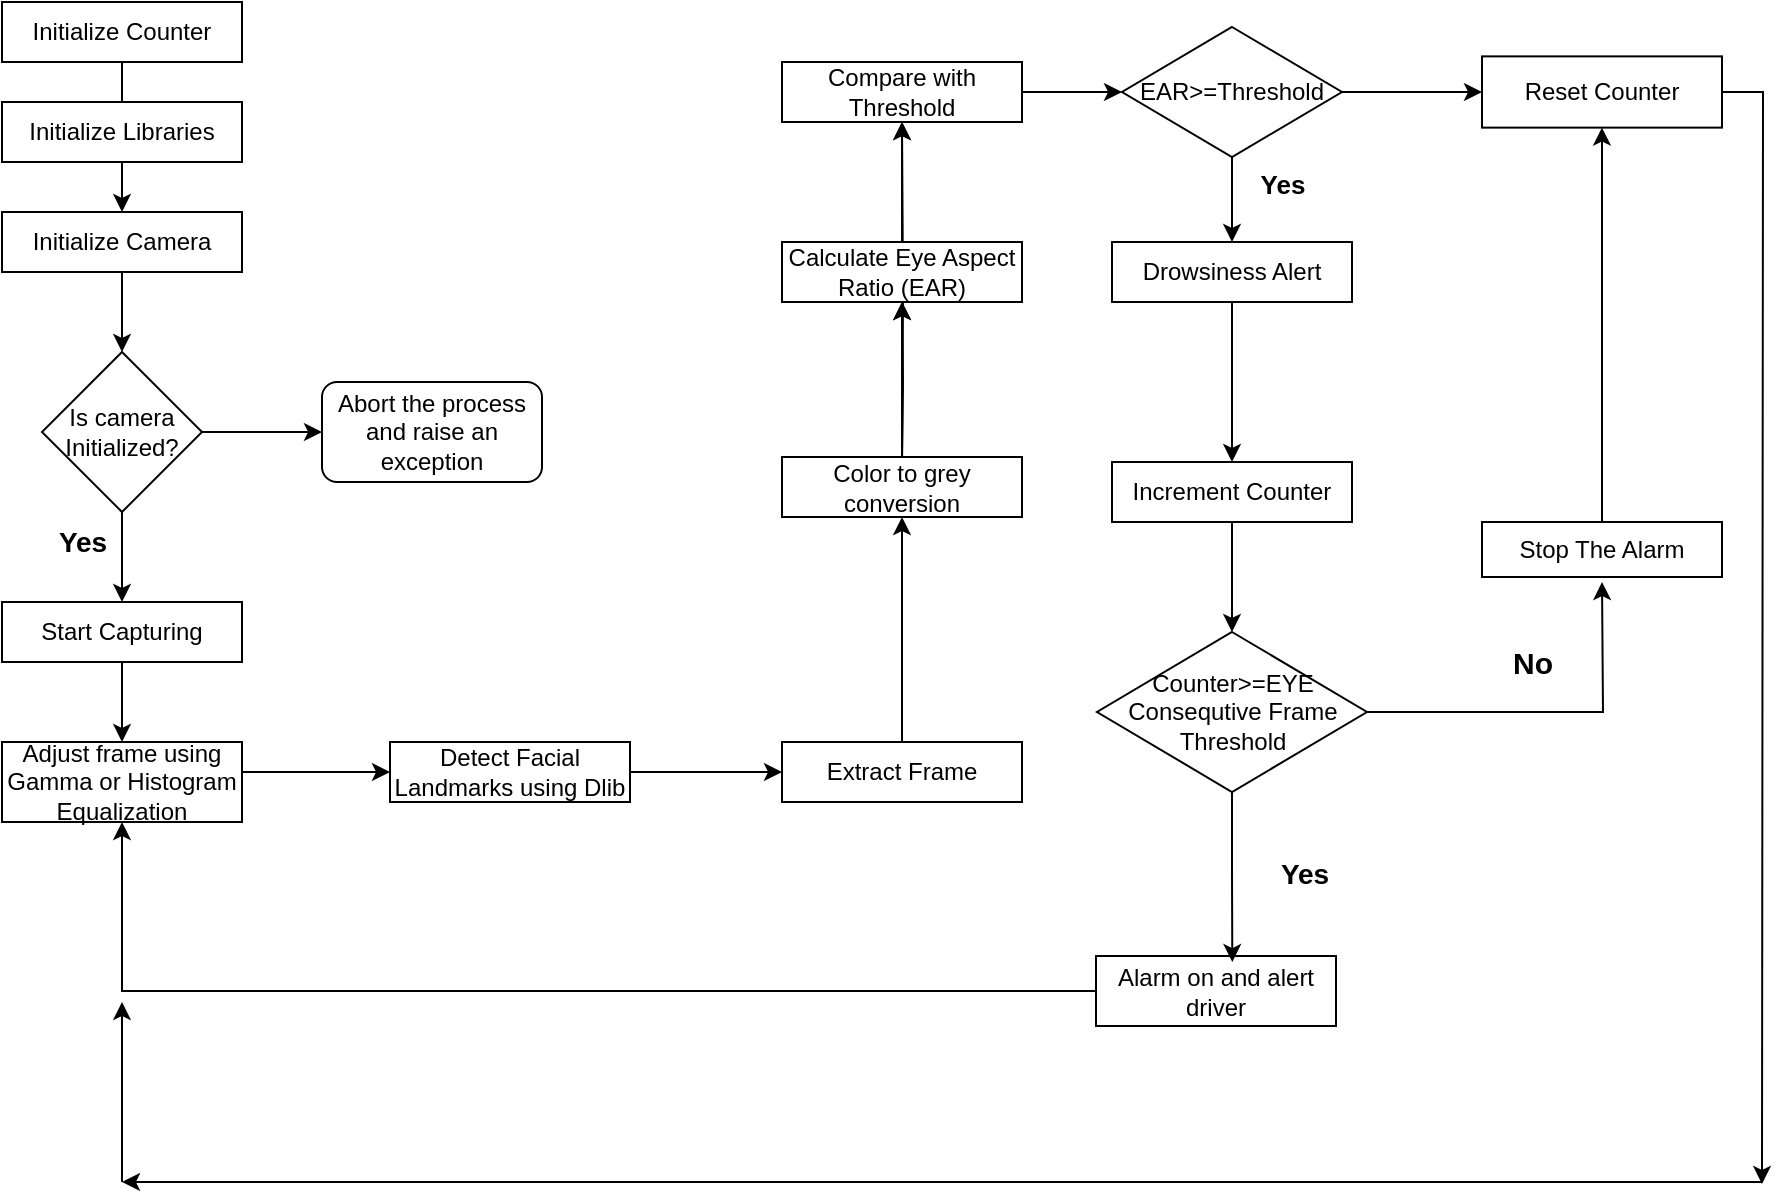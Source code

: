 <mxfile version="22.0.4" type="github">
  <diagram id="C5RBs43oDa-KdzZeNtuy" name="Page-1">
    <mxGraphModel dx="1196" dy="647" grid="1" gridSize="10" guides="1" tooltips="1" connect="1" arrows="1" fold="1" page="1" pageScale="1" pageWidth="827" pageHeight="1169" math="0" shadow="0">
      <root>
        <mxCell id="WIyWlLk6GJQsqaUBKTNV-0" />
        <mxCell id="WIyWlLk6GJQsqaUBKTNV-1" parent="WIyWlLk6GJQsqaUBKTNV-0" />
        <mxCell id="WIyWlLk6GJQsqaUBKTNV-2" value="" style="rounded=0;html=1;jettySize=auto;orthogonalLoop=1;fontSize=11;endArrow=block;endFill=0;endSize=8;strokeWidth=1;shadow=0;labelBackgroundColor=none;edgeStyle=orthogonalEdgeStyle;" parent="WIyWlLk6GJQsqaUBKTNV-1" source="WIyWlLk6GJQsqaUBKTNV-3" edge="1">
          <mxGeometry relative="1" as="geometry">
            <mxPoint x="220" y="170" as="targetPoint" />
          </mxGeometry>
        </mxCell>
        <mxCell id="KMMR-VArQBk2mHUMLhqs-9" style="edgeStyle=orthogonalEdgeStyle;rounded=0;orthogonalLoop=1;jettySize=auto;html=1;" edge="1" parent="WIyWlLk6GJQsqaUBKTNV-1" source="WIyWlLk6GJQsqaUBKTNV-3">
          <mxGeometry relative="1" as="geometry">
            <mxPoint x="220" y="160" as="targetPoint" />
          </mxGeometry>
        </mxCell>
        <mxCell id="WIyWlLk6GJQsqaUBKTNV-3" value="Initialize Counter" style="square=1;whiteSpace=wrap;html=1;fontSize=12;glass=0;strokeWidth=1;shadow=0;" parent="WIyWlLk6GJQsqaUBKTNV-1" vertex="1">
          <mxGeometry x="160" y="90" width="120" height="30" as="geometry" />
        </mxCell>
        <mxCell id="KMMR-VArQBk2mHUMLhqs-12" value="" style="rounded=0;whiteSpace=wrap;html=1;" vertex="1" parent="WIyWlLk6GJQsqaUBKTNV-1">
          <mxGeometry x="160" y="140" width="120" height="30" as="geometry" />
        </mxCell>
        <mxCell id="KMMR-VArQBk2mHUMLhqs-23" style="edgeStyle=orthogonalEdgeStyle;rounded=0;orthogonalLoop=1;jettySize=auto;html=1;" edge="1" parent="WIyWlLk6GJQsqaUBKTNV-1" source="KMMR-VArQBk2mHUMLhqs-18" target="KMMR-VArQBk2mHUMLhqs-22">
          <mxGeometry relative="1" as="geometry" />
        </mxCell>
        <mxCell id="KMMR-VArQBk2mHUMLhqs-18" value="Initialize Libraries" style="rounded=0;whiteSpace=wrap;html=1;" vertex="1" parent="WIyWlLk6GJQsqaUBKTNV-1">
          <mxGeometry x="160" y="140" width="120" height="30" as="geometry" />
        </mxCell>
        <mxCell id="KMMR-VArQBk2mHUMLhqs-27" value="" style="edgeStyle=orthogonalEdgeStyle;rounded=0;orthogonalLoop=1;jettySize=auto;html=1;" edge="1" parent="WIyWlLk6GJQsqaUBKTNV-1" source="KMMR-VArQBk2mHUMLhqs-22" target="KMMR-VArQBk2mHUMLhqs-26">
          <mxGeometry relative="1" as="geometry" />
        </mxCell>
        <mxCell id="KMMR-VArQBk2mHUMLhqs-22" value="Initialize Camera" style="rounded=0;whiteSpace=wrap;html=1;" vertex="1" parent="WIyWlLk6GJQsqaUBKTNV-1">
          <mxGeometry x="160" y="195" width="120" height="30" as="geometry" />
        </mxCell>
        <mxCell id="KMMR-VArQBk2mHUMLhqs-31" value="Yes" style="edgeStyle=orthogonalEdgeStyle;rounded=0;orthogonalLoop=1;jettySize=auto;html=1;fontStyle=1;fontSize=14;" edge="1" parent="WIyWlLk6GJQsqaUBKTNV-1" source="KMMR-VArQBk2mHUMLhqs-26" target="KMMR-VArQBk2mHUMLhqs-30">
          <mxGeometry x="-0.333" y="-20" relative="1" as="geometry">
            <mxPoint as="offset" />
          </mxGeometry>
        </mxCell>
        <mxCell id="KMMR-VArQBk2mHUMLhqs-51" value="" style="edgeStyle=orthogonalEdgeStyle;rounded=0;orthogonalLoop=1;jettySize=auto;html=1;" edge="1" parent="WIyWlLk6GJQsqaUBKTNV-1" source="KMMR-VArQBk2mHUMLhqs-26" target="KMMR-VArQBk2mHUMLhqs-46">
          <mxGeometry relative="1" as="geometry" />
        </mxCell>
        <mxCell id="KMMR-VArQBk2mHUMLhqs-26" value="Is camera Initialized?" style="rhombus;whiteSpace=wrap;html=1;rounded=0;" vertex="1" parent="WIyWlLk6GJQsqaUBKTNV-1">
          <mxGeometry x="180" y="265" width="80" height="80" as="geometry" />
        </mxCell>
        <mxCell id="KMMR-VArQBk2mHUMLhqs-33" value="" style="edgeStyle=orthogonalEdgeStyle;rounded=0;orthogonalLoop=1;jettySize=auto;html=1;" edge="1" parent="WIyWlLk6GJQsqaUBKTNV-1" source="KMMR-VArQBk2mHUMLhqs-30">
          <mxGeometry relative="1" as="geometry">
            <mxPoint x="220" y="460" as="targetPoint" />
          </mxGeometry>
        </mxCell>
        <mxCell id="KMMR-VArQBk2mHUMLhqs-30" value="Start Capturing" style="whiteSpace=wrap;html=1;rounded=0;" vertex="1" parent="WIyWlLk6GJQsqaUBKTNV-1">
          <mxGeometry x="160" y="390" width="120" height="30" as="geometry" />
        </mxCell>
        <mxCell id="KMMR-VArQBk2mHUMLhqs-35" value="" style="edgeStyle=orthogonalEdgeStyle;rounded=0;orthogonalLoop=1;jettySize=auto;html=1;" edge="1" parent="WIyWlLk6GJQsqaUBKTNV-1">
          <mxGeometry relative="1" as="geometry">
            <mxPoint x="280" y="475" as="sourcePoint" />
            <mxPoint x="354" y="475" as="targetPoint" />
          </mxGeometry>
        </mxCell>
        <mxCell id="KMMR-VArQBk2mHUMLhqs-43" value="" style="edgeStyle=orthogonalEdgeStyle;rounded=0;orthogonalLoop=1;jettySize=auto;html=1;" edge="1" parent="WIyWlLk6GJQsqaUBKTNV-1" target="KMMR-VArQBk2mHUMLhqs-42">
          <mxGeometry relative="1" as="geometry">
            <mxPoint x="610" y="320" as="sourcePoint" />
          </mxGeometry>
        </mxCell>
        <mxCell id="KMMR-VArQBk2mHUMLhqs-55" value="" style="edgeStyle=orthogonalEdgeStyle;rounded=0;orthogonalLoop=1;jettySize=auto;html=1;" edge="1" parent="WIyWlLk6GJQsqaUBKTNV-1" target="KMMR-VArQBk2mHUMLhqs-44">
          <mxGeometry relative="1" as="geometry">
            <mxPoint x="610" y="320" as="sourcePoint" />
          </mxGeometry>
        </mxCell>
        <mxCell id="KMMR-VArQBk2mHUMLhqs-45" value="" style="edgeStyle=orthogonalEdgeStyle;rounded=0;orthogonalLoop=1;jettySize=auto;html=1;" edge="1" parent="WIyWlLk6GJQsqaUBKTNV-1" source="KMMR-VArQBk2mHUMLhqs-42" target="KMMR-VArQBk2mHUMLhqs-44">
          <mxGeometry relative="1" as="geometry" />
        </mxCell>
        <mxCell id="KMMR-VArQBk2mHUMLhqs-42" value="Calculate Eye Aspect Ratio (EAR)" style="whiteSpace=wrap;html=1;rounded=0;" vertex="1" parent="WIyWlLk6GJQsqaUBKTNV-1">
          <mxGeometry x="550" y="210" width="120" height="30" as="geometry" />
        </mxCell>
        <mxCell id="KMMR-VArQBk2mHUMLhqs-64" value="" style="edgeStyle=orthogonalEdgeStyle;rounded=0;orthogonalLoop=1;jettySize=auto;html=1;" edge="1" parent="WIyWlLk6GJQsqaUBKTNV-1" source="KMMR-VArQBk2mHUMLhqs-44" target="KMMR-VArQBk2mHUMLhqs-63">
          <mxGeometry relative="1" as="geometry" />
        </mxCell>
        <mxCell id="KMMR-VArQBk2mHUMLhqs-44" value="Compare with Threshold" style="whiteSpace=wrap;html=1;rounded=0;" vertex="1" parent="WIyWlLk6GJQsqaUBKTNV-1">
          <mxGeometry x="550" y="120" width="120" height="30" as="geometry" />
        </mxCell>
        <mxCell id="KMMR-VArQBk2mHUMLhqs-46" value="Abort the process and raise an exception" style="rounded=1;whiteSpace=wrap;html=1;" vertex="1" parent="WIyWlLk6GJQsqaUBKTNV-1">
          <mxGeometry x="320" y="280" width="110" height="50" as="geometry" />
        </mxCell>
        <mxCell id="KMMR-VArQBk2mHUMLhqs-54" style="edgeStyle=orthogonalEdgeStyle;rounded=0;orthogonalLoop=1;jettySize=auto;html=1;exitX=0.5;exitY=1;exitDx=0;exitDy=0;" edge="1" parent="WIyWlLk6GJQsqaUBKTNV-1" source="KMMR-VArQBk2mHUMLhqs-44" target="KMMR-VArQBk2mHUMLhqs-44">
          <mxGeometry relative="1" as="geometry" />
        </mxCell>
        <mxCell id="KMMR-VArQBk2mHUMLhqs-56" value="Adjust frame using Gamma or Histogram Equalization" style="whiteSpace=wrap;html=1;rounded=0;" vertex="1" parent="WIyWlLk6GJQsqaUBKTNV-1">
          <mxGeometry x="160" y="460" width="120" height="40" as="geometry" />
        </mxCell>
        <mxCell id="KMMR-VArQBk2mHUMLhqs-61" value="" style="edgeStyle=orthogonalEdgeStyle;rounded=0;orthogonalLoop=1;jettySize=auto;html=1;" edge="1" parent="WIyWlLk6GJQsqaUBKTNV-1" source="KMMR-VArQBk2mHUMLhqs-57" target="KMMR-VArQBk2mHUMLhqs-58">
          <mxGeometry relative="1" as="geometry" />
        </mxCell>
        <mxCell id="KMMR-VArQBk2mHUMLhqs-57" value="Extract Frame" style="whiteSpace=wrap;html=1;rounded=0;" vertex="1" parent="WIyWlLk6GJQsqaUBKTNV-1">
          <mxGeometry x="550" y="460" width="120" height="30" as="geometry" />
        </mxCell>
        <mxCell id="KMMR-VArQBk2mHUMLhqs-62" value="" style="edgeStyle=orthogonalEdgeStyle;rounded=0;orthogonalLoop=1;jettySize=auto;html=1;" edge="1" parent="WIyWlLk6GJQsqaUBKTNV-1" source="KMMR-VArQBk2mHUMLhqs-58" target="KMMR-VArQBk2mHUMLhqs-42">
          <mxGeometry relative="1" as="geometry" />
        </mxCell>
        <mxCell id="KMMR-VArQBk2mHUMLhqs-58" value="Color to grey conversion" style="whiteSpace=wrap;html=1;rounded=0;" vertex="1" parent="WIyWlLk6GJQsqaUBKTNV-1">
          <mxGeometry x="550" y="317.5" width="120" height="30" as="geometry" />
        </mxCell>
        <mxCell id="KMMR-VArQBk2mHUMLhqs-60" value="" style="edgeStyle=orthogonalEdgeStyle;rounded=0;orthogonalLoop=1;jettySize=auto;html=1;" edge="1" parent="WIyWlLk6GJQsqaUBKTNV-1" source="KMMR-VArQBk2mHUMLhqs-59" target="KMMR-VArQBk2mHUMLhqs-57">
          <mxGeometry relative="1" as="geometry" />
        </mxCell>
        <mxCell id="KMMR-VArQBk2mHUMLhqs-59" value="Detect Facial Landmarks using Dlib" style="whiteSpace=wrap;html=1;rounded=0;" vertex="1" parent="WIyWlLk6GJQsqaUBKTNV-1">
          <mxGeometry x="354" y="460" width="120" height="30" as="geometry" />
        </mxCell>
        <mxCell id="KMMR-VArQBk2mHUMLhqs-66" value="" style="edgeStyle=orthogonalEdgeStyle;rounded=0;orthogonalLoop=1;jettySize=auto;html=1;" edge="1" parent="WIyWlLk6GJQsqaUBKTNV-1" source="KMMR-VArQBk2mHUMLhqs-63" target="KMMR-VArQBk2mHUMLhqs-65">
          <mxGeometry relative="1" as="geometry" />
        </mxCell>
        <mxCell id="KMMR-VArQBk2mHUMLhqs-71" value="Yes" style="edgeStyle=orthogonalEdgeStyle;rounded=0;orthogonalLoop=1;jettySize=auto;html=1;fontStyle=1;fontSize=13;" edge="1" parent="WIyWlLk6GJQsqaUBKTNV-1" source="KMMR-VArQBk2mHUMLhqs-63" target="KMMR-VArQBk2mHUMLhqs-70">
          <mxGeometry x="-0.412" y="25" relative="1" as="geometry">
            <mxPoint y="1" as="offset" />
          </mxGeometry>
        </mxCell>
        <mxCell id="KMMR-VArQBk2mHUMLhqs-63" value="EAR&amp;gt;=Threshold" style="rhombus;whiteSpace=wrap;html=1;rounded=0;" vertex="1" parent="WIyWlLk6GJQsqaUBKTNV-1">
          <mxGeometry x="720" y="102.5" width="110" height="65" as="geometry" />
        </mxCell>
        <mxCell id="KMMR-VArQBk2mHUMLhqs-85" style="edgeStyle=orthogonalEdgeStyle;rounded=0;orthogonalLoop=1;jettySize=auto;html=1;exitX=1;exitY=0.5;exitDx=0;exitDy=0;" edge="1" parent="WIyWlLk6GJQsqaUBKTNV-1" source="KMMR-VArQBk2mHUMLhqs-65">
          <mxGeometry relative="1" as="geometry">
            <mxPoint x="1040" y="681" as="targetPoint" />
          </mxGeometry>
        </mxCell>
        <mxCell id="KMMR-VArQBk2mHUMLhqs-65" value="Reset Counter" style="whiteSpace=wrap;html=1;rounded=0;" vertex="1" parent="WIyWlLk6GJQsqaUBKTNV-1">
          <mxGeometry x="900" y="117.19" width="120" height="35.62" as="geometry" />
        </mxCell>
        <mxCell id="KMMR-VArQBk2mHUMLhqs-73" value="" style="edgeStyle=orthogonalEdgeStyle;rounded=0;orthogonalLoop=1;jettySize=auto;html=1;" edge="1" parent="WIyWlLk6GJQsqaUBKTNV-1" source="KMMR-VArQBk2mHUMLhqs-70" target="KMMR-VArQBk2mHUMLhqs-72">
          <mxGeometry relative="1" as="geometry" />
        </mxCell>
        <mxCell id="KMMR-VArQBk2mHUMLhqs-70" value="Drowsiness Alert" style="whiteSpace=wrap;html=1;rounded=0;" vertex="1" parent="WIyWlLk6GJQsqaUBKTNV-1">
          <mxGeometry x="715" y="210" width="120" height="30" as="geometry" />
        </mxCell>
        <mxCell id="KMMR-VArQBk2mHUMLhqs-75" value="" style="edgeStyle=orthogonalEdgeStyle;rounded=0;orthogonalLoop=1;jettySize=auto;html=1;" edge="1" parent="WIyWlLk6GJQsqaUBKTNV-1" source="KMMR-VArQBk2mHUMLhqs-72" target="KMMR-VArQBk2mHUMLhqs-74">
          <mxGeometry relative="1" as="geometry" />
        </mxCell>
        <mxCell id="KMMR-VArQBk2mHUMLhqs-72" value="Increment Counter" style="whiteSpace=wrap;html=1;rounded=0;" vertex="1" parent="WIyWlLk6GJQsqaUBKTNV-1">
          <mxGeometry x="715" y="320" width="120" height="30" as="geometry" />
        </mxCell>
        <mxCell id="KMMR-VArQBk2mHUMLhqs-83" value="No" style="edgeStyle=orthogonalEdgeStyle;rounded=0;orthogonalLoop=1;jettySize=auto;html=1;fontStyle=1;fontSize=15;" edge="1" parent="WIyWlLk6GJQsqaUBKTNV-1" source="KMMR-VArQBk2mHUMLhqs-74">
          <mxGeometry x="-0.097" y="25" relative="1" as="geometry">
            <mxPoint x="960" y="380" as="targetPoint" />
            <mxPoint as="offset" />
          </mxGeometry>
        </mxCell>
        <mxCell id="KMMR-VArQBk2mHUMLhqs-74" value="Counter&amp;gt;=EYE Consequtive Frame Threshold" style="rhombus;whiteSpace=wrap;html=1;rounded=0;" vertex="1" parent="WIyWlLk6GJQsqaUBKTNV-1">
          <mxGeometry x="707.5" y="405" width="135" height="80" as="geometry" />
        </mxCell>
        <mxCell id="KMMR-VArQBk2mHUMLhqs-88" style="edgeStyle=orthogonalEdgeStyle;rounded=0;orthogonalLoop=1;jettySize=auto;html=1;entryX=0.5;entryY=1;entryDx=0;entryDy=0;" edge="1" parent="WIyWlLk6GJQsqaUBKTNV-1" source="KMMR-VArQBk2mHUMLhqs-76" target="KMMR-VArQBk2mHUMLhqs-56">
          <mxGeometry relative="1" as="geometry" />
        </mxCell>
        <mxCell id="KMMR-VArQBk2mHUMLhqs-76" value="Alarm on and alert driver" style="whiteSpace=wrap;html=1;rounded=0;" vertex="1" parent="WIyWlLk6GJQsqaUBKTNV-1">
          <mxGeometry x="707" y="567" width="120" height="35" as="geometry" />
        </mxCell>
        <mxCell id="KMMR-VArQBk2mHUMLhqs-84" style="edgeStyle=orthogonalEdgeStyle;rounded=0;orthogonalLoop=1;jettySize=auto;html=1;exitX=0.5;exitY=0;exitDx=0;exitDy=0;" edge="1" parent="WIyWlLk6GJQsqaUBKTNV-1" source="KMMR-VArQBk2mHUMLhqs-82" target="KMMR-VArQBk2mHUMLhqs-65">
          <mxGeometry relative="1" as="geometry" />
        </mxCell>
        <mxCell id="KMMR-VArQBk2mHUMLhqs-82" value="Stop The Alarm" style="rounded=0;whiteSpace=wrap;html=1;" vertex="1" parent="WIyWlLk6GJQsqaUBKTNV-1">
          <mxGeometry x="900" y="350" width="120" height="27.5" as="geometry" />
        </mxCell>
        <mxCell id="KMMR-VArQBk2mHUMLhqs-86" value="" style="endArrow=classic;html=1;rounded=0;" edge="1" parent="WIyWlLk6GJQsqaUBKTNV-1">
          <mxGeometry width="50" height="50" relative="1" as="geometry">
            <mxPoint x="1040" y="680" as="sourcePoint" />
            <mxPoint x="220" y="680" as="targetPoint" />
          </mxGeometry>
        </mxCell>
        <mxCell id="KMMR-VArQBk2mHUMLhqs-87" value="" style="endArrow=classic;html=1;rounded=0;" edge="1" parent="WIyWlLk6GJQsqaUBKTNV-1">
          <mxGeometry width="50" height="50" relative="1" as="geometry">
            <mxPoint x="220" y="680" as="sourcePoint" />
            <mxPoint x="220" y="590" as="targetPoint" />
          </mxGeometry>
        </mxCell>
        <mxCell id="KMMR-VArQBk2mHUMLhqs-89" value="Yes" style="edgeStyle=orthogonalEdgeStyle;rounded=0;orthogonalLoop=1;jettySize=auto;html=1;exitX=0.5;exitY=1;exitDx=0;exitDy=0;entryX=0.568;entryY=0.086;entryDx=0;entryDy=0;entryPerimeter=0;fontStyle=1;fontSize=14;" edge="1" parent="WIyWlLk6GJQsqaUBKTNV-1" source="KMMR-VArQBk2mHUMLhqs-74" target="KMMR-VArQBk2mHUMLhqs-76">
          <mxGeometry x="-0.033" y="35" relative="1" as="geometry">
            <mxPoint x="1" as="offset" />
          </mxGeometry>
        </mxCell>
      </root>
    </mxGraphModel>
  </diagram>
</mxfile>
